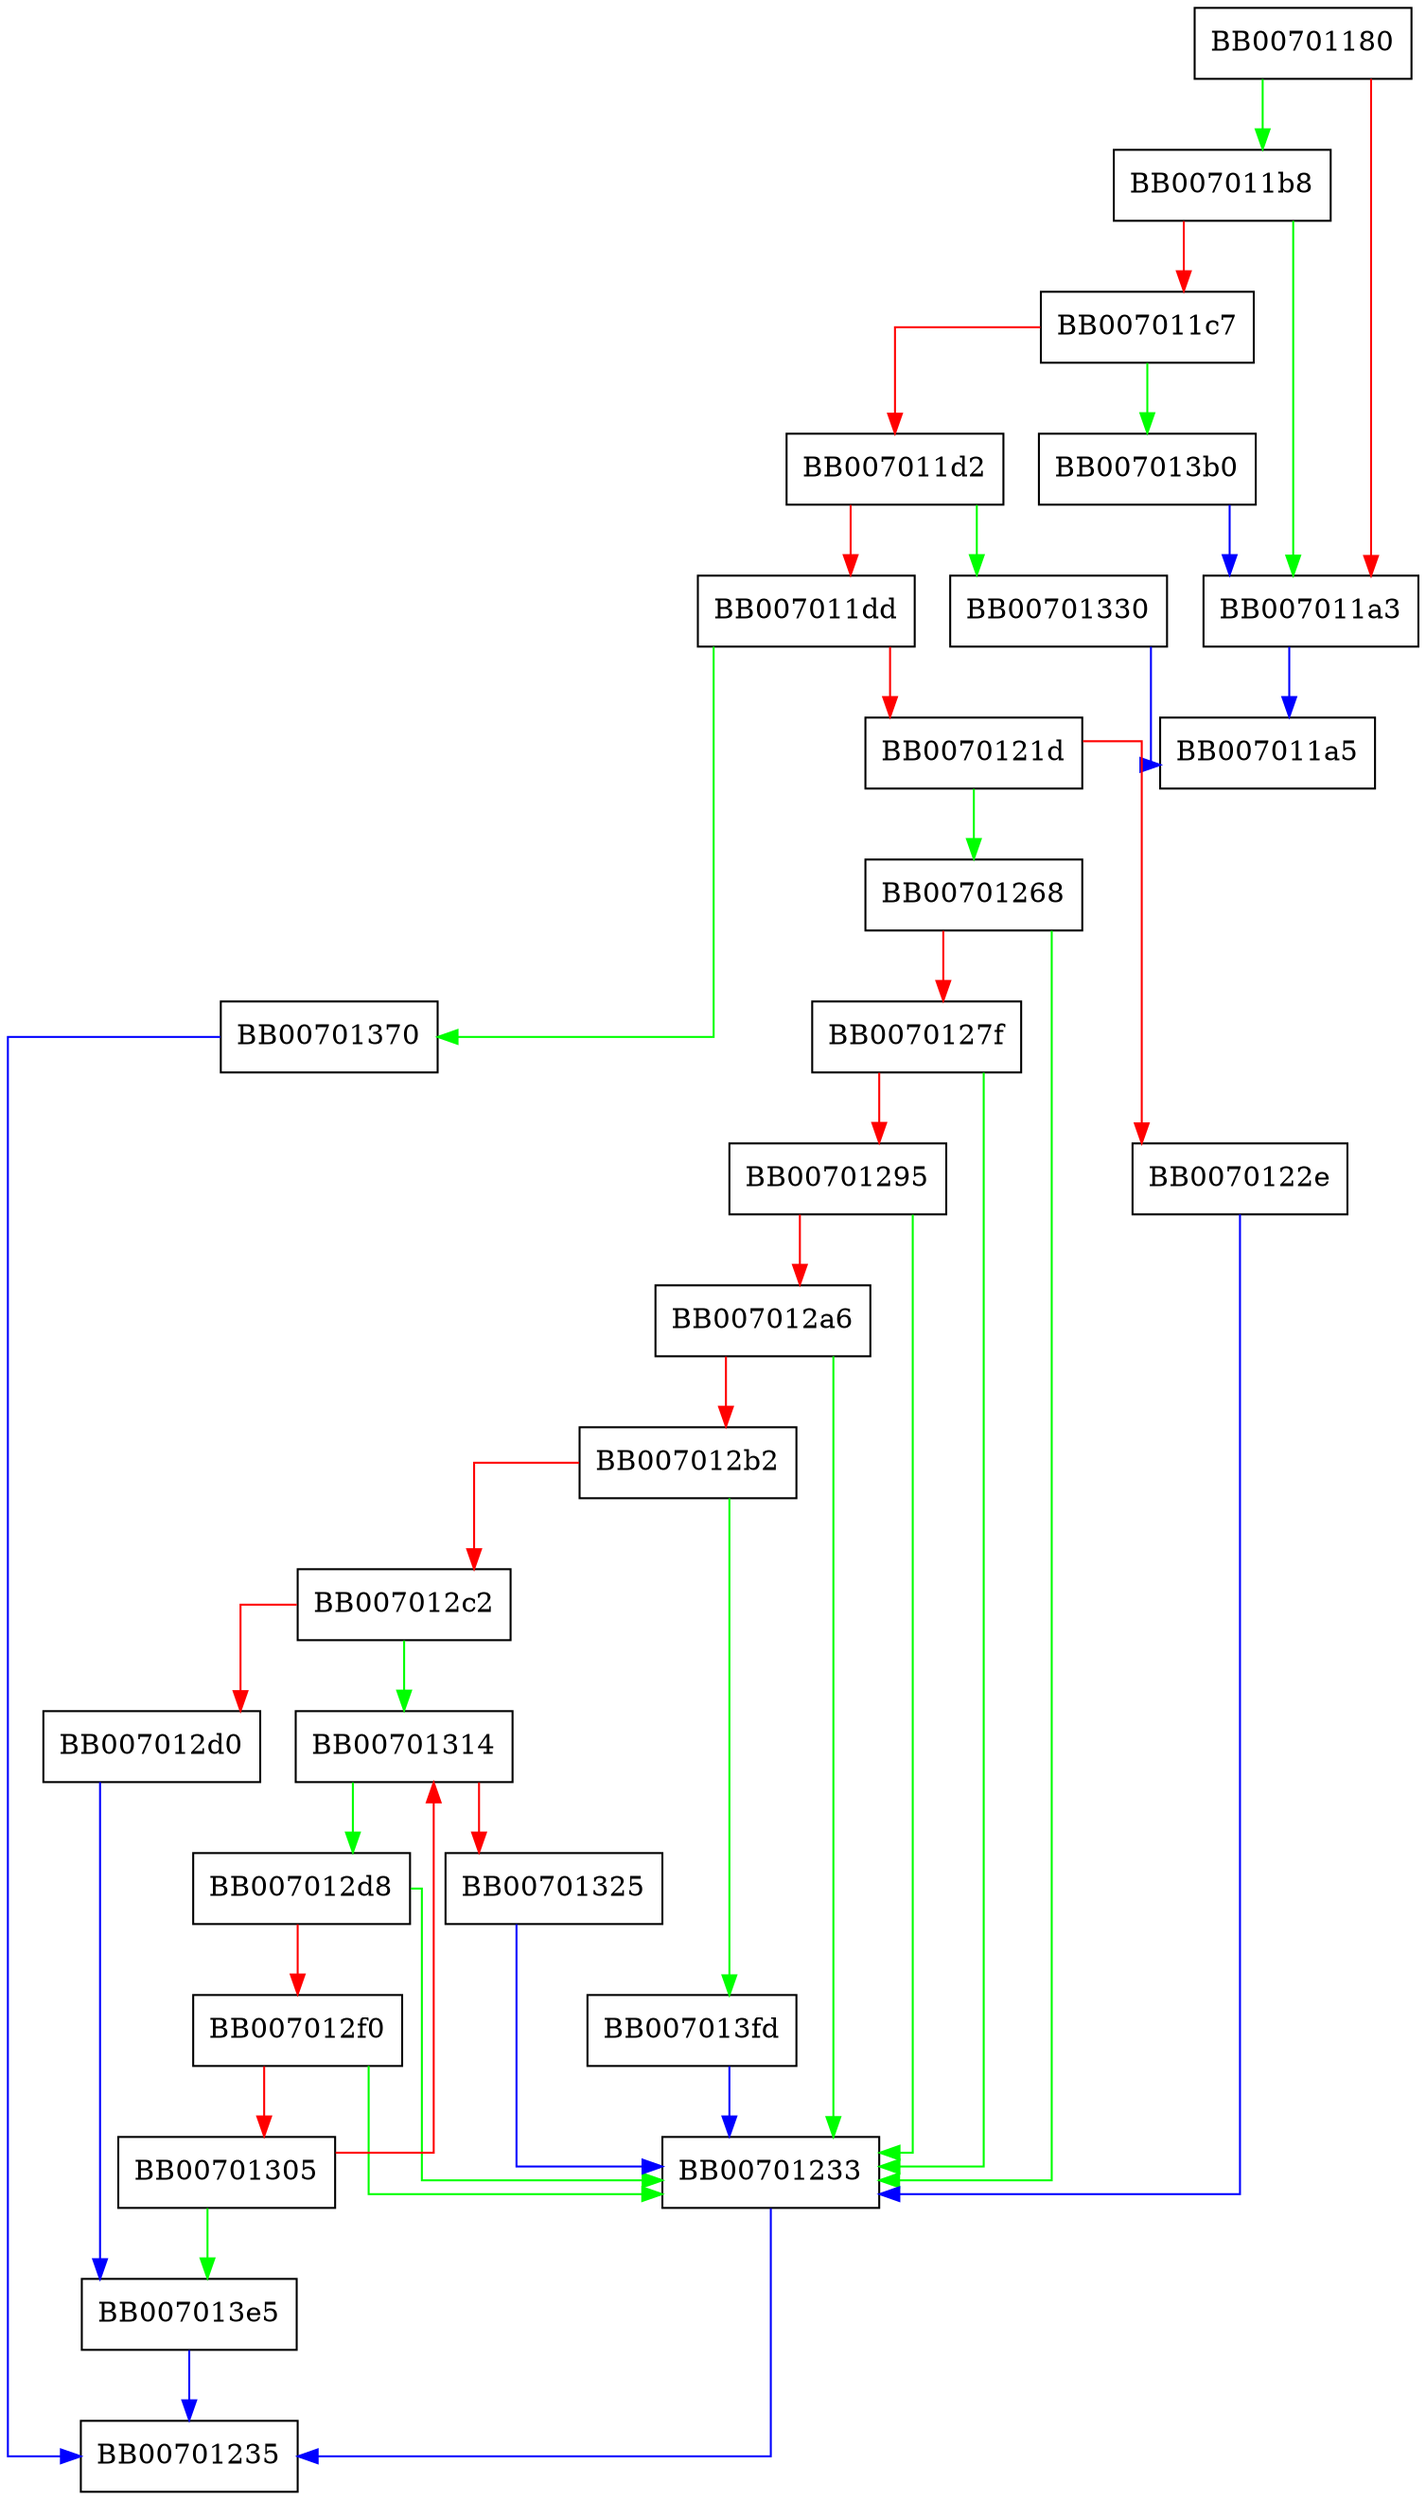 digraph kdf_pbkdf1_derive {
  node [shape="box"];
  graph [splines=ortho];
  BB00701180 -> BB007011b8 [color="green"];
  BB00701180 -> BB007011a3 [color="red"];
  BB007011a3 -> BB007011a5 [color="blue"];
  BB007011b8 -> BB007011a3 [color="green"];
  BB007011b8 -> BB007011c7 [color="red"];
  BB007011c7 -> BB007013b0 [color="green"];
  BB007011c7 -> BB007011d2 [color="red"];
  BB007011d2 -> BB00701330 [color="green"];
  BB007011d2 -> BB007011dd [color="red"];
  BB007011dd -> BB00701370 [color="green"];
  BB007011dd -> BB0070121d [color="red"];
  BB0070121d -> BB00701268 [color="green"];
  BB0070121d -> BB0070122e [color="red"];
  BB0070122e -> BB00701233 [color="blue"];
  BB00701233 -> BB00701235 [color="blue"];
  BB00701268 -> BB00701233 [color="green"];
  BB00701268 -> BB0070127f [color="red"];
  BB0070127f -> BB00701233 [color="green"];
  BB0070127f -> BB00701295 [color="red"];
  BB00701295 -> BB00701233 [color="green"];
  BB00701295 -> BB007012a6 [color="red"];
  BB007012a6 -> BB00701233 [color="green"];
  BB007012a6 -> BB007012b2 [color="red"];
  BB007012b2 -> BB007013fd [color="green"];
  BB007012b2 -> BB007012c2 [color="red"];
  BB007012c2 -> BB00701314 [color="green"];
  BB007012c2 -> BB007012d0 [color="red"];
  BB007012d0 -> BB007013e5 [color="blue"];
  BB007012d8 -> BB00701233 [color="green"];
  BB007012d8 -> BB007012f0 [color="red"];
  BB007012f0 -> BB00701233 [color="green"];
  BB007012f0 -> BB00701305 [color="red"];
  BB00701305 -> BB007013e5 [color="green"];
  BB00701305 -> BB00701314 [color="red"];
  BB00701314 -> BB007012d8 [color="green"];
  BB00701314 -> BB00701325 [color="red"];
  BB00701325 -> BB00701233 [color="blue"];
  BB00701330 -> BB007011a5 [color="blue"];
  BB00701370 -> BB00701235 [color="blue"];
  BB007013b0 -> BB007011a3 [color="blue"];
  BB007013e5 -> BB00701235 [color="blue"];
  BB007013fd -> BB00701233 [color="blue"];
}